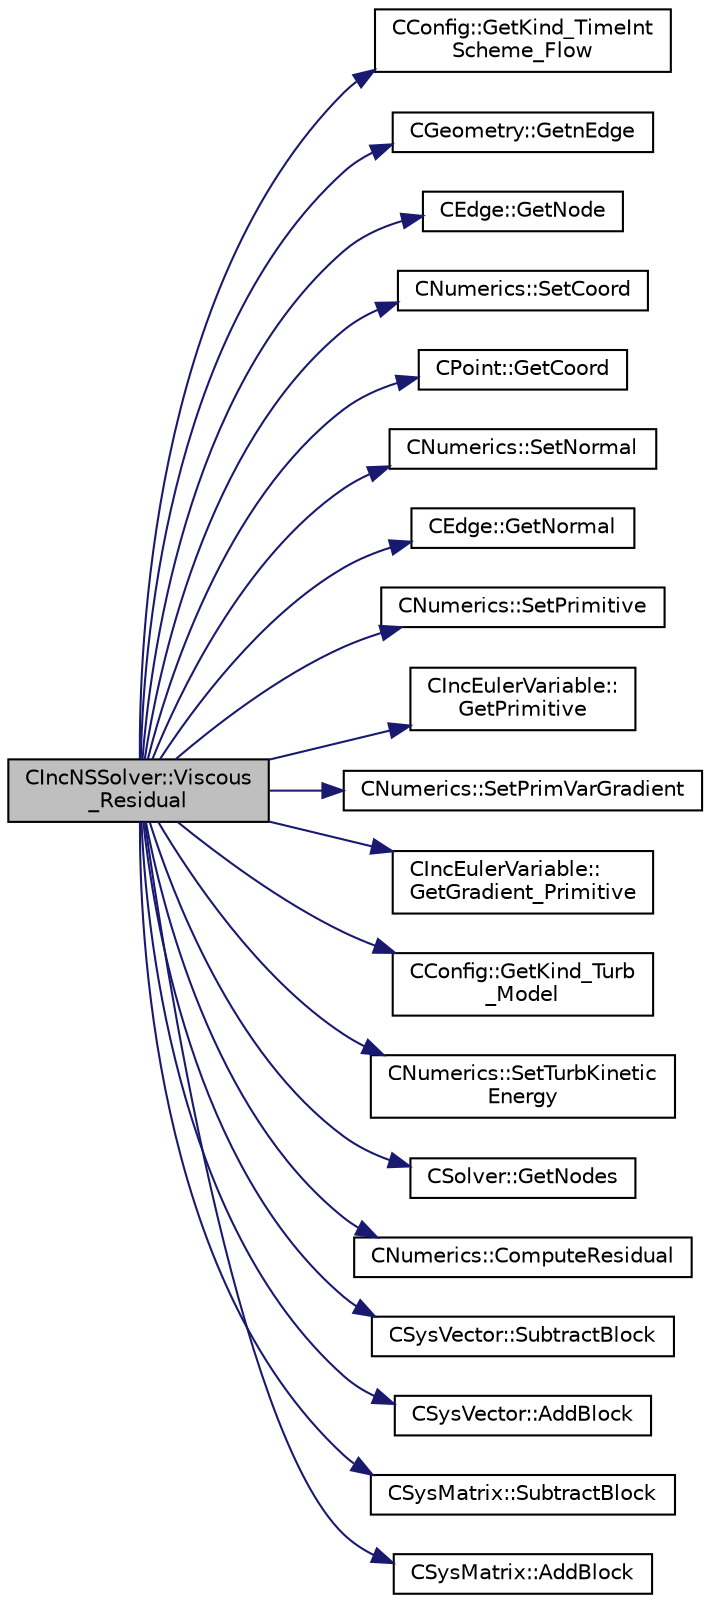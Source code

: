 digraph "CIncNSSolver::Viscous_Residual"
{
  edge [fontname="Helvetica",fontsize="10",labelfontname="Helvetica",labelfontsize="10"];
  node [fontname="Helvetica",fontsize="10",shape=record];
  rankdir="LR";
  Node751 [label="CIncNSSolver::Viscous\l_Residual",height=0.2,width=0.4,color="black", fillcolor="grey75", style="filled", fontcolor="black"];
  Node751 -> Node752 [color="midnightblue",fontsize="10",style="solid",fontname="Helvetica"];
  Node752 [label="CConfig::GetKind_TimeInt\lScheme_Flow",height=0.2,width=0.4,color="black", fillcolor="white", style="filled",URL="$class_c_config.html#a20e5fd7b43cfd2bf2bcf5137f12bc635",tooltip="Get the kind of integration scheme (explicit or implicit) for the flow equations. ..."];
  Node751 -> Node753 [color="midnightblue",fontsize="10",style="solid",fontname="Helvetica"];
  Node753 [label="CGeometry::GetnEdge",height=0.2,width=0.4,color="black", fillcolor="white", style="filled",URL="$class_c_geometry.html#a7d6e1e1d1e46da8f55ecbe1a9380530a",tooltip="Get number of edges. "];
  Node751 -> Node754 [color="midnightblue",fontsize="10",style="solid",fontname="Helvetica"];
  Node754 [label="CEdge::GetNode",height=0.2,width=0.4,color="black", fillcolor="white", style="filled",URL="$class_c_edge.html#aee33b61d646e3fe59a4e23284ab1bf33",tooltip="Get the nodes of the edge. "];
  Node751 -> Node755 [color="midnightblue",fontsize="10",style="solid",fontname="Helvetica"];
  Node755 [label="CNumerics::SetCoord",height=0.2,width=0.4,color="black", fillcolor="white", style="filled",URL="$class_c_numerics.html#a5fa1089c7228d6d49677a633bbe3c890",tooltip="Set coordinates of the points. "];
  Node751 -> Node756 [color="midnightblue",fontsize="10",style="solid",fontname="Helvetica"];
  Node756 [label="CPoint::GetCoord",height=0.2,width=0.4,color="black", fillcolor="white", style="filled",URL="$class_c_point.html#a95fe081d22e96e190cb3edcbf0d6525f",tooltip="Get the coordinates dor the control volume. "];
  Node751 -> Node757 [color="midnightblue",fontsize="10",style="solid",fontname="Helvetica"];
  Node757 [label="CNumerics::SetNormal",height=0.2,width=0.4,color="black", fillcolor="white", style="filled",URL="$class_c_numerics.html#a41903d97957f351cd9ee63ca404985b1",tooltip="Set the value of the normal vector to the face between two points. "];
  Node751 -> Node758 [color="midnightblue",fontsize="10",style="solid",fontname="Helvetica"];
  Node758 [label="CEdge::GetNormal",height=0.2,width=0.4,color="black", fillcolor="white", style="filled",URL="$class_c_edge.html#ada210a6f0643f444e7e491fc4ed9e662",tooltip="Copy the the normal vector of a face. "];
  Node751 -> Node759 [color="midnightblue",fontsize="10",style="solid",fontname="Helvetica"];
  Node759 [label="CNumerics::SetPrimitive",height=0.2,width=0.4,color="black", fillcolor="white", style="filled",URL="$class_c_numerics.html#af72b17d397adf09beed2e99e2daf895c",tooltip="Set the value of the primitive variables. "];
  Node751 -> Node760 [color="midnightblue",fontsize="10",style="solid",fontname="Helvetica"];
  Node760 [label="CIncEulerVariable::\lGetPrimitive",height=0.2,width=0.4,color="black", fillcolor="white", style="filled",URL="$class_c_inc_euler_variable.html#af3063f74dadcaaacbe9f9d39fbf897ac",tooltip="Get the primitive variables. "];
  Node751 -> Node761 [color="midnightblue",fontsize="10",style="solid",fontname="Helvetica"];
  Node761 [label="CNumerics::SetPrimVarGradient",height=0.2,width=0.4,color="black", fillcolor="white", style="filled",URL="$class_c_numerics.html#a22772ccb1c59b1267152d4cc9825a98a",tooltip="Set the gradient of the primitive variables. "];
  Node751 -> Node762 [color="midnightblue",fontsize="10",style="solid",fontname="Helvetica"];
  Node762 [label="CIncEulerVariable::\lGetGradient_Primitive",height=0.2,width=0.4,color="black", fillcolor="white", style="filled",URL="$class_c_inc_euler_variable.html#a6732935d0d77a7e11ad404766b031f94",tooltip="Get the value of the primitive variables gradient. "];
  Node751 -> Node763 [color="midnightblue",fontsize="10",style="solid",fontname="Helvetica"];
  Node763 [label="CConfig::GetKind_Turb\l_Model",height=0.2,width=0.4,color="black", fillcolor="white", style="filled",URL="$class_c_config.html#a40aaed07fc5844d505d2c0b7076594d7",tooltip="Get the kind of the turbulence model. "];
  Node751 -> Node764 [color="midnightblue",fontsize="10",style="solid",fontname="Helvetica"];
  Node764 [label="CNumerics::SetTurbKinetic\lEnergy",height=0.2,width=0.4,color="black", fillcolor="white", style="filled",URL="$class_c_numerics.html#adb60105707161f121e6c9d79a2c80284",tooltip="Set the turbulent kinetic energy. "];
  Node751 -> Node765 [color="midnightblue",fontsize="10",style="solid",fontname="Helvetica"];
  Node765 [label="CSolver::GetNodes",height=0.2,width=0.4,color="black", fillcolor="white", style="filled",URL="$class_c_solver.html#af3198e52a2ea377bb765647b5e697197",tooltip="Allow outside access to the nodes of the solver, containing conservatives, primitives, etc. "];
  Node751 -> Node766 [color="midnightblue",fontsize="10",style="solid",fontname="Helvetica"];
  Node766 [label="CNumerics::ComputeResidual",height=0.2,width=0.4,color="black", fillcolor="white", style="filled",URL="$class_c_numerics.html#abe734316e0047f463f059fd77a281958",tooltip="Compute the numerical residual. "];
  Node751 -> Node767 [color="midnightblue",fontsize="10",style="solid",fontname="Helvetica"];
  Node767 [label="CSysVector::SubtractBlock",height=0.2,width=0.4,color="black", fillcolor="white", style="filled",URL="$class_c_sys_vector.html#a732b302ca148d38b442bfe7e096a81be",tooltip="Subtract val_residual to the residual. "];
  Node751 -> Node768 [color="midnightblue",fontsize="10",style="solid",fontname="Helvetica"];
  Node768 [label="CSysVector::AddBlock",height=0.2,width=0.4,color="black", fillcolor="white", style="filled",URL="$class_c_sys_vector.html#acd4c36df2ea0b7ad473944cff9bf5d72",tooltip="Add val_residual to the residual. "];
  Node751 -> Node769 [color="midnightblue",fontsize="10",style="solid",fontname="Helvetica"];
  Node769 [label="CSysMatrix::SubtractBlock",height=0.2,width=0.4,color="black", fillcolor="white", style="filled",URL="$class_c_sys_matrix.html#af913d33707e948c30fff5a62773ef5c6",tooltip="Subtracts the specified block to the sparse matrix. "];
  Node751 -> Node770 [color="midnightblue",fontsize="10",style="solid",fontname="Helvetica"];
  Node770 [label="CSysMatrix::AddBlock",height=0.2,width=0.4,color="black", fillcolor="white", style="filled",URL="$class_c_sys_matrix.html#a85def3109e5aa5307268ca830a8f6522",tooltip="Adds the specified block to the sparse matrix. "];
}
